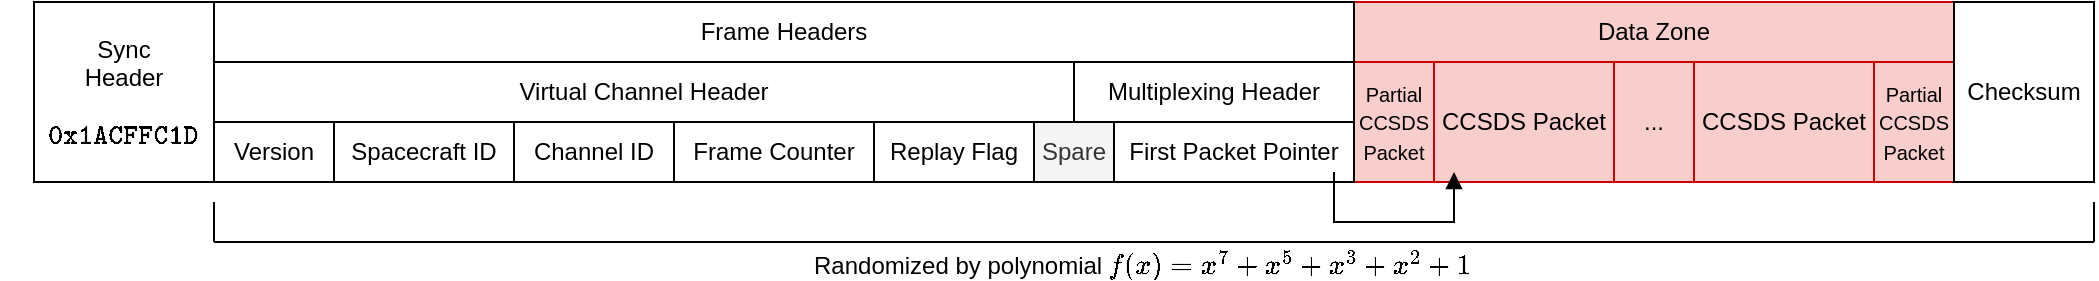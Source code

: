 <mxfile version="15.8.7" type="device"><diagram id="GOUyGn0tUPBCMSYeiM6v" name="Page-1"><mxGraphModel dx="1425" dy="836" grid="1" gridSize="10" guides="0" tooltips="1" connect="0" arrows="0" fold="1" page="1" pageScale="1" pageWidth="827" pageHeight="1169" math="1" shadow="0"><root><mxCell id="0"/><mxCell id="1" parent="0"/><mxCell id="3hJBBdDMbaH1B1FDG158-16" value="Spare" style="rounded=0;whiteSpace=wrap;html=1;fillColor=#f5f5f5;fontColor=#333333;strokeColor=#000000;" vertex="1" parent="1"><mxGeometry x="610" y="260" width="40" height="30" as="geometry"/></mxCell><mxCell id="3hJBBdDMbaH1B1FDG158-18" value="&lt;font style=&quot;font-size: 10px&quot;&gt;Partial CCSDS Packet&lt;/font&gt;" style="rounded=0;whiteSpace=wrap;html=1;fillColor=#f8cecc;strokeColor=#CC0000;" vertex="1" parent="1"><mxGeometry x="770" y="230" width="40" height="60" as="geometry"/></mxCell><mxCell id="3hJBBdDMbaH1B1FDG158-11" value="Data Zone" style="rounded=0;whiteSpace=wrap;html=1;fillColor=#f8cecc;strokeColor=#CC0000;" vertex="1" parent="1"><mxGeometry x="770" y="200" width="300" height="30" as="geometry"/></mxCell><mxCell id="3hJBBdDMbaH1B1FDG158-13" value="CCSDS Packet" style="rounded=0;whiteSpace=wrap;html=1;fillColor=#f8cecc;strokeColor=#CC0000;" vertex="1" parent="1"><mxGeometry x="810" y="230" width="90" height="60" as="geometry"/></mxCell><mxCell id="3hJBBdDMbaH1B1FDG158-14" value="CCSDS Packet" style="rounded=0;whiteSpace=wrap;html=1;fillColor=#f8cecc;strokeColor=#CC0000;" vertex="1" parent="1"><mxGeometry x="940" y="230" width="90" height="60" as="geometry"/></mxCell><mxCell id="3hJBBdDMbaH1B1FDG158-15" value="..." style="rounded=0;whiteSpace=wrap;html=1;fillColor=#f8cecc;strokeColor=#CC0000;" vertex="1" parent="1"><mxGeometry x="900" y="230" width="40" height="60" as="geometry"/></mxCell><mxCell id="3hJBBdDMbaH1B1FDG158-1" value="Sync&lt;br&gt;Header&lt;br&gt;&lt;br&gt;\(\texttt{0x1ACFFC1D}\)" style="rounded=0;whiteSpace=wrap;html=1;" vertex="1" parent="1"><mxGeometry x="110" y="200" width="90" height="90" as="geometry"/></mxCell><mxCell id="3hJBBdDMbaH1B1FDG158-3" value="Frame Headers" style="rounded=0;whiteSpace=wrap;html=1;" vertex="1" parent="1"><mxGeometry x="200" y="200" width="570" height="30" as="geometry"/></mxCell><mxCell id="3hJBBdDMbaH1B1FDG158-4" value="Virtual Channel Header" style="rounded=0;whiteSpace=wrap;html=1;" vertex="1" parent="1"><mxGeometry x="200" y="230" width="430" height="30" as="geometry"/></mxCell><mxCell id="3hJBBdDMbaH1B1FDG158-5" value="First Packet Pointer" style="rounded=0;whiteSpace=wrap;html=1;" vertex="1" parent="1"><mxGeometry x="650" y="260" width="120" height="30" as="geometry"/></mxCell><mxCell id="3hJBBdDMbaH1B1FDG158-6" value="Version" style="rounded=0;whiteSpace=wrap;html=1;" vertex="1" parent="1"><mxGeometry x="200" y="260" width="60" height="30" as="geometry"/></mxCell><mxCell id="3hJBBdDMbaH1B1FDG158-7" value="Spacecraft ID" style="rounded=0;whiteSpace=wrap;html=1;" vertex="1" parent="1"><mxGeometry x="260" y="260" width="90" height="30" as="geometry"/></mxCell><mxCell id="3hJBBdDMbaH1B1FDG158-8" value="Channel ID" style="rounded=0;whiteSpace=wrap;html=1;" vertex="1" parent="1"><mxGeometry x="350" y="260" width="80" height="30" as="geometry"/></mxCell><mxCell id="3hJBBdDMbaH1B1FDG158-9" value="Frame Counter" style="rounded=0;whiteSpace=wrap;html=1;" vertex="1" parent="1"><mxGeometry x="430" y="260" width="100" height="30" as="geometry"/></mxCell><mxCell id="3hJBBdDMbaH1B1FDG158-10" value="Replay Flag" style="rounded=0;whiteSpace=wrap;html=1;" vertex="1" parent="1"><mxGeometry x="530" y="260" width="80" height="30" as="geometry"/></mxCell><mxCell id="3hJBBdDMbaH1B1FDG158-20" value="&lt;font style=&quot;font-size: 10px&quot;&gt;Partial CCSDS Packet&lt;/font&gt;" style="rounded=0;whiteSpace=wrap;html=1;fillColor=#f8cecc;strokeColor=#CC0000;" vertex="1" parent="1"><mxGeometry x="1030" y="230" width="40" height="60" as="geometry"/></mxCell><mxCell id="3hJBBdDMbaH1B1FDG158-21" value="Multiplexing Header" style="rounded=0;whiteSpace=wrap;html=1;" vertex="1" parent="1"><mxGeometry x="630" y="230" width="140" height="30" as="geometry"/></mxCell><mxCell id="3hJBBdDMbaH1B1FDG158-24" value="" style="endArrow=none;html=1;rounded=0;" edge="1" parent="1"><mxGeometry width="50" height="50" relative="1" as="geometry"><mxPoint x="200" y="320" as="sourcePoint"/><mxPoint x="200" y="300" as="targetPoint"/></mxGeometry></mxCell><mxCell id="3hJBBdDMbaH1B1FDG158-25" value="" style="endArrow=none;html=1;rounded=0;" edge="1" parent="1"><mxGeometry width="50" height="50" relative="1" as="geometry"><mxPoint x="1140" y="320" as="sourcePoint"/><mxPoint x="1140" y="300" as="targetPoint"/></mxGeometry></mxCell><mxCell id="3hJBBdDMbaH1B1FDG158-26" value="" style="endArrow=none;html=1;rounded=0;" edge="1" parent="1"><mxGeometry width="50" height="50" relative="1" as="geometry"><mxPoint x="200" y="320" as="sourcePoint"/><mxPoint x="1140" y="320" as="targetPoint"/></mxGeometry></mxCell><mxCell id="3hJBBdDMbaH1B1FDG158-28" value="&lt;span style=&quot;font-size: 12px;&quot;&gt;Randomized by polynomial \(f(x) = x^7 + x^5 + x^3 + x^2 + 1\)&lt;/span&gt;" style="edgeLabel;html=1;align=center;verticalAlign=middle;resizable=0;points=[];fontSize=10;labelBackgroundColor=none;" vertex="1" connectable="0" parent="3hJBBdDMbaH1B1FDG158-26"><mxGeometry x="-0.013" y="3" relative="1" as="geometry"><mxPoint y="14" as="offset"/></mxGeometry></mxCell><mxCell id="3hJBBdDMbaH1B1FDG158-27" value="" style="endArrow=block;html=1;rounded=0;endFill=1;" edge="1" parent="1"><mxGeometry width="50" height="50" relative="1" as="geometry"><mxPoint x="760" y="285" as="sourcePoint"/><mxPoint x="820" y="285" as="targetPoint"/><Array as="points"><mxPoint x="760" y="310"/><mxPoint x="820" y="310"/></Array></mxGeometry></mxCell><mxCell id="3hJBBdDMbaH1B1FDG158-12" value="Checksum" style="rounded=0;whiteSpace=wrap;html=1;" vertex="1" parent="1"><mxGeometry x="1070" y="200" width="70" height="90" as="geometry"/></mxCell></root></mxGraphModel></diagram></mxfile>